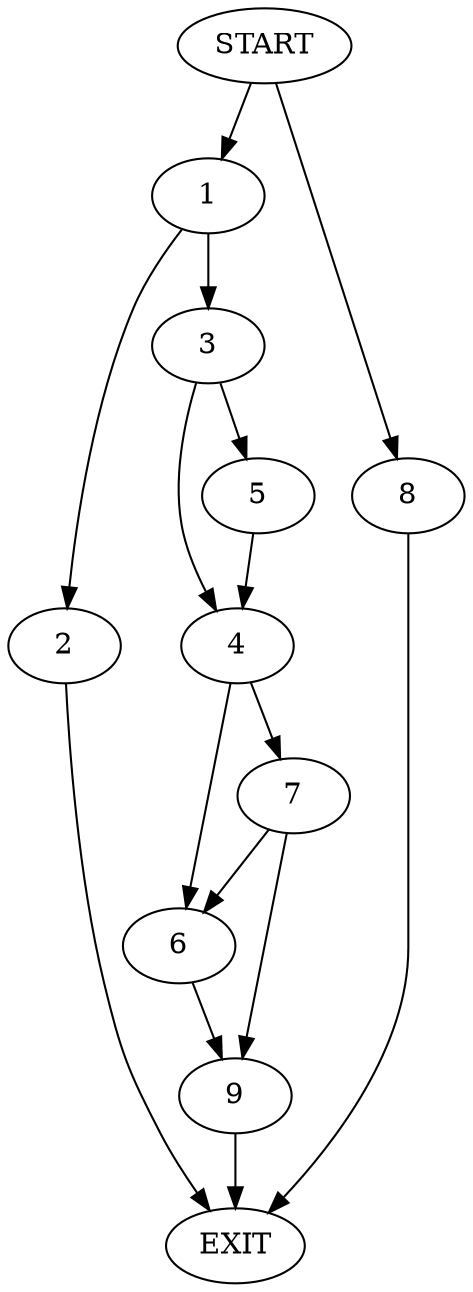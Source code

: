 digraph {
0 [label="START"]
10 [label="EXIT"]
0 -> 1
1 -> 2
1 -> 3
3 -> 4
3 -> 5
2 -> 10
5 -> 4
4 -> 6
4 -> 7
0 -> 8
8 -> 10
7 -> 6
7 -> 9
6 -> 9
9 -> 10
}

